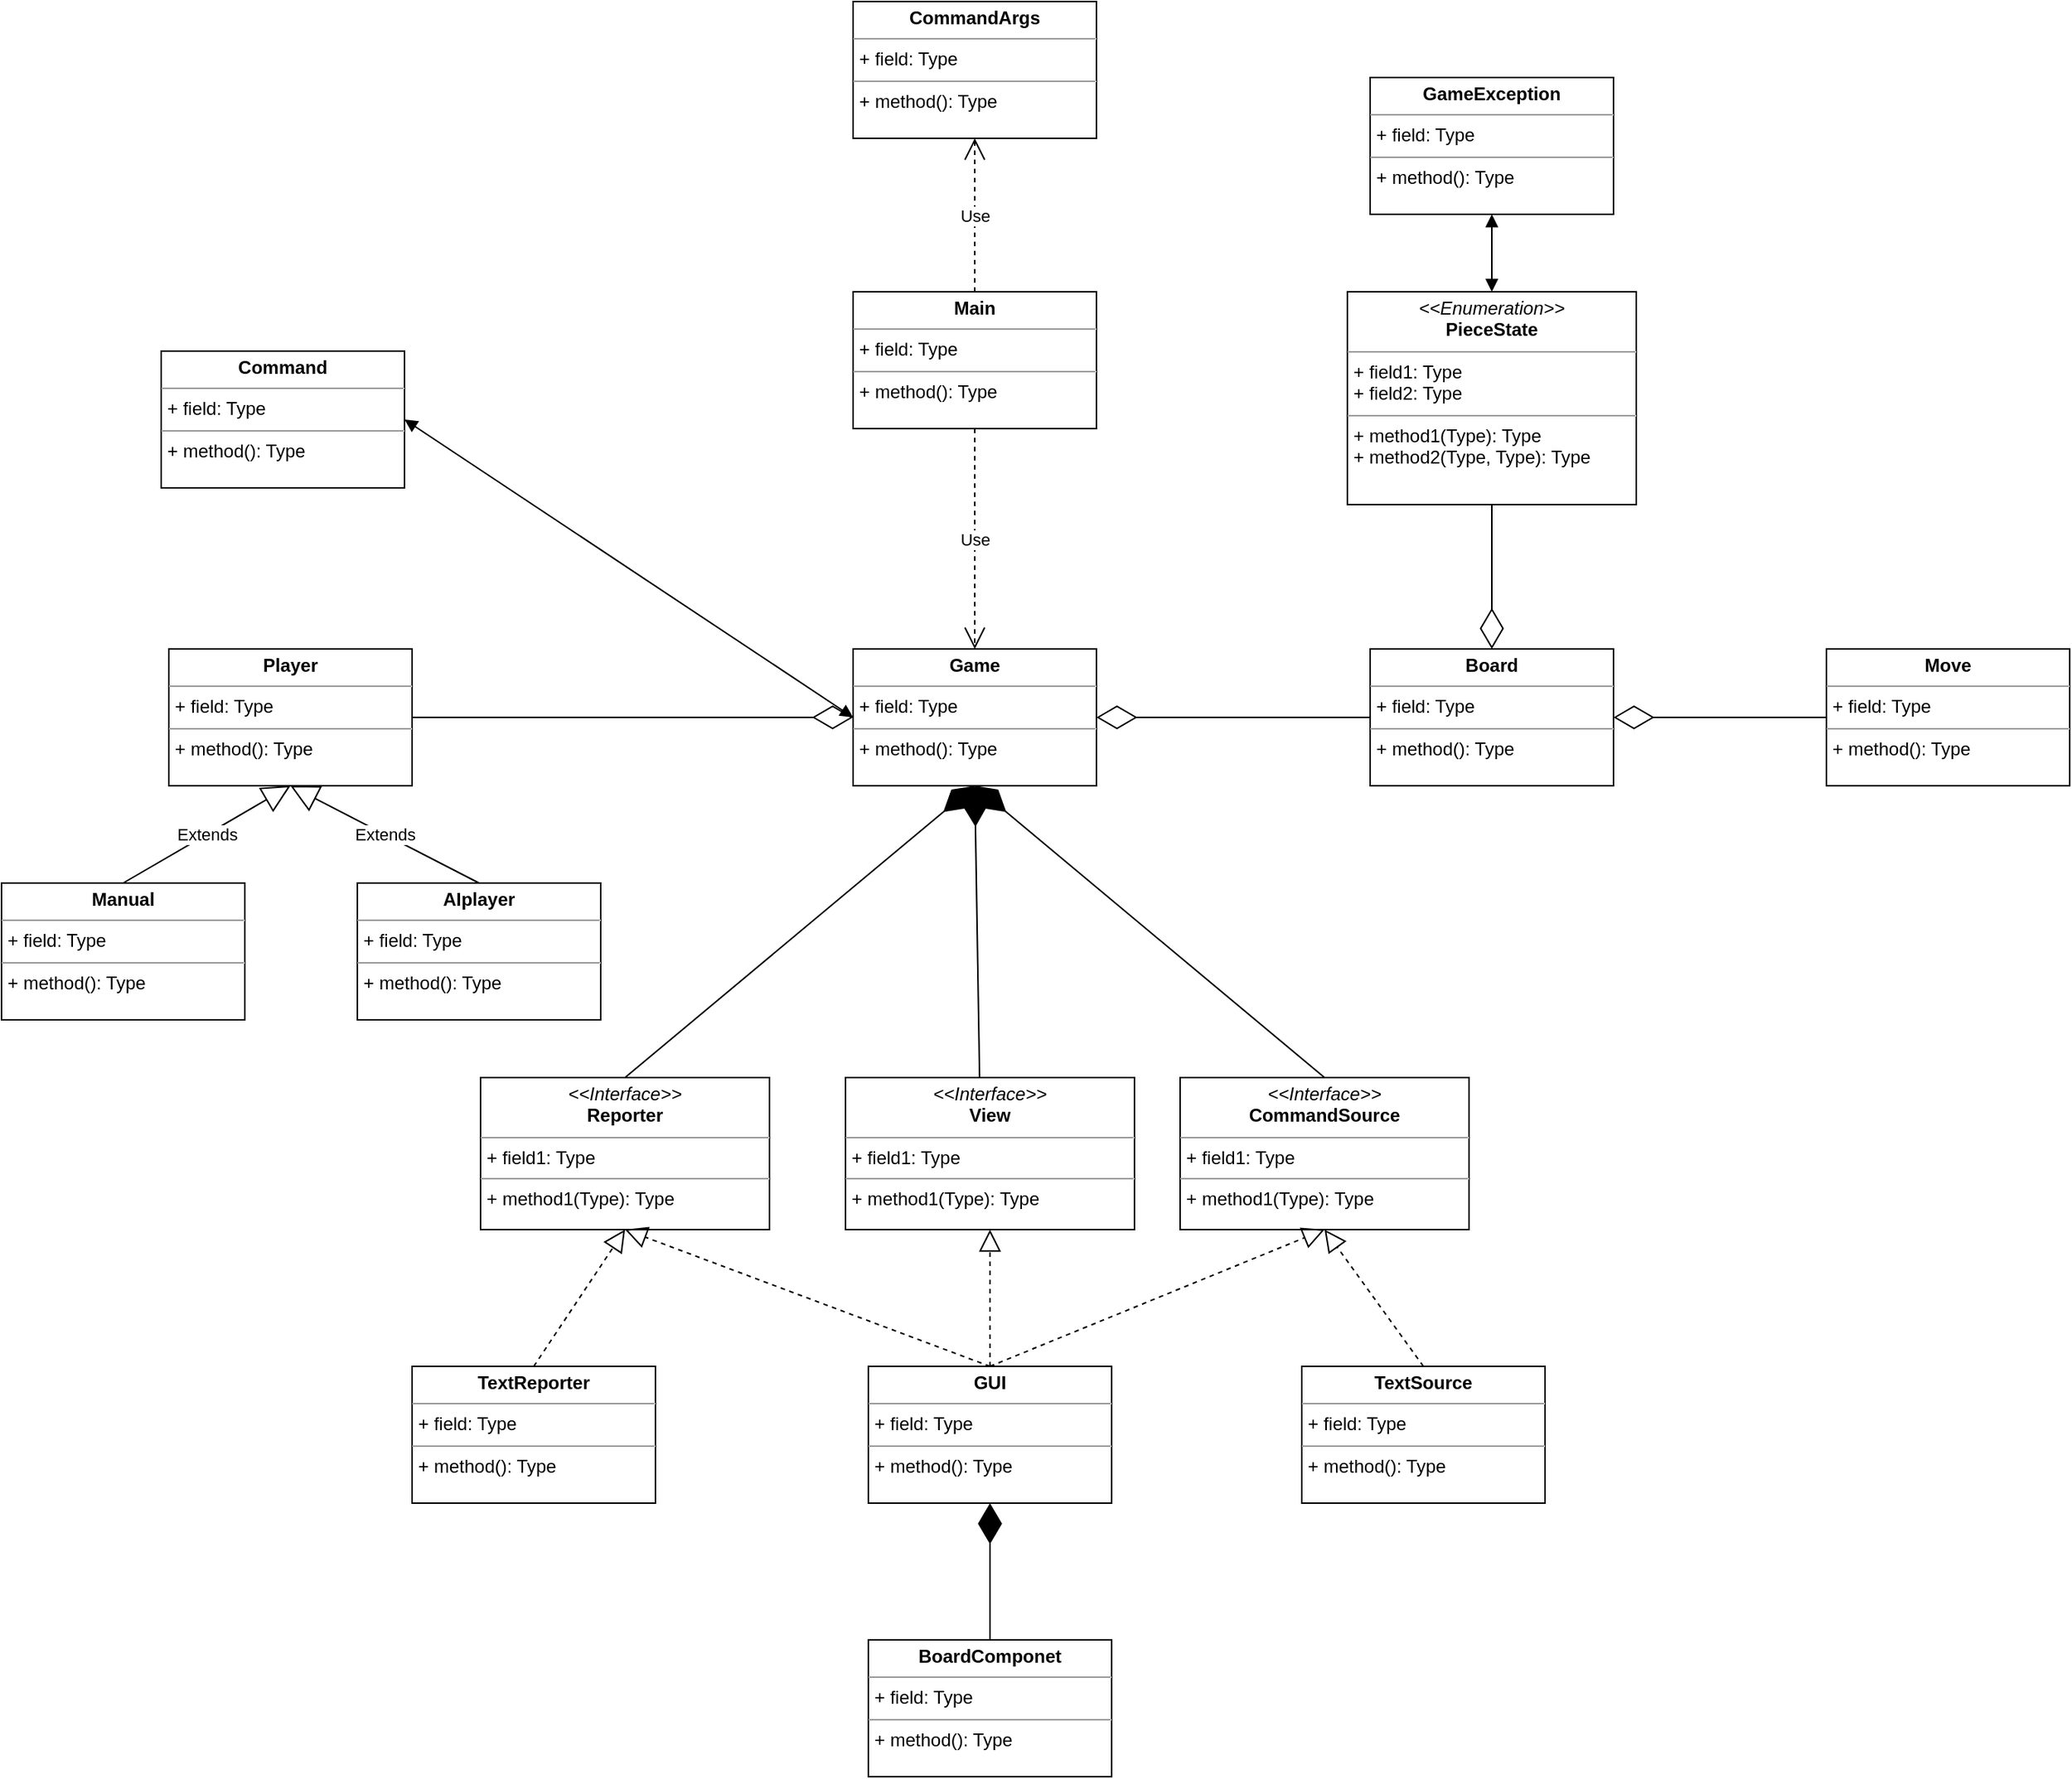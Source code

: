 <mxfile version="21.2.9" type="github">
  <diagram name="Page-1" id="OannjaR6fSQjbODMCAjz">
    <mxGraphModel dx="2577" dy="902" grid="1" gridSize="10" guides="1" tooltips="1" connect="1" arrows="1" fold="1" page="1" pageScale="1" pageWidth="827" pageHeight="1169" math="0" shadow="0">
      <root>
        <mxCell id="0" />
        <mxCell id="1" parent="0" />
        <mxCell id="ivCwcvR1RakMag-9bvLZ-1" value="&lt;p style=&quot;margin:0px;margin-top:4px;text-align:center;&quot;&gt;&lt;i&gt;&amp;lt;&amp;lt;Interface&amp;gt;&amp;gt;&lt;/i&gt;&lt;br&gt;&lt;b&gt;Reporter&lt;/b&gt;&lt;/p&gt;&lt;hr size=&quot;1&quot;&gt;&lt;p style=&quot;margin:0px;margin-left:4px;&quot;&gt;+ field1: Type&lt;br&gt;&lt;/p&gt;&lt;hr size=&quot;1&quot;&gt;&lt;p style=&quot;margin:0px;margin-left:4px;&quot;&gt;+ method1(Type): Type&lt;br&gt;&lt;/p&gt;" style="verticalAlign=top;align=left;overflow=fill;fontSize=12;fontFamily=Helvetica;html=1;whiteSpace=wrap;" parent="1" vertex="1">
          <mxGeometry x="-271" y="810" width="190" height="100" as="geometry" />
        </mxCell>
        <mxCell id="ivCwcvR1RakMag-9bvLZ-9" value="&lt;p style=&quot;margin:0px;margin-top:4px;text-align:center;&quot;&gt;&lt;i&gt;&amp;lt;&amp;lt;Enumeration&amp;gt;&amp;gt;&lt;/i&gt;&lt;br&gt;&lt;b&gt;PieceState&lt;/b&gt;&lt;/p&gt;&lt;hr size=&quot;1&quot;&gt;&lt;p style=&quot;margin:0px;margin-left:4px;&quot;&gt;+ field1: Type&lt;br&gt;+ field2: Type&lt;/p&gt;&lt;hr size=&quot;1&quot;&gt;&lt;p style=&quot;margin:0px;margin-left:4px;&quot;&gt;+ method1(Type): Type&lt;br&gt;+ method2(Type, Type): Type&lt;/p&gt;" style="verticalAlign=top;align=left;overflow=fill;fontSize=12;fontFamily=Helvetica;html=1;whiteSpace=wrap;" parent="1" vertex="1">
          <mxGeometry x="299" y="293" width="190" height="140" as="geometry" />
        </mxCell>
        <mxCell id="ivCwcvR1RakMag-9bvLZ-27" value="&lt;p style=&quot;margin:0px;margin-top:4px;text-align:center;&quot;&gt;&lt;i&gt;&amp;lt;&amp;lt;Interface&amp;gt;&amp;gt;&lt;/i&gt;&lt;br&gt;&lt;b&gt;View&lt;/b&gt;&lt;/p&gt;&lt;hr size=&quot;1&quot;&gt;&lt;p style=&quot;margin:0px;margin-left:4px;&quot;&gt;+ field1: Type&lt;br&gt;&lt;/p&gt;&lt;hr size=&quot;1&quot;&gt;&lt;p style=&quot;margin:0px;margin-left:4px;&quot;&gt;+ method1(Type): Type&lt;br&gt;&lt;/p&gt;" style="verticalAlign=top;align=left;overflow=fill;fontSize=12;fontFamily=Helvetica;html=1;whiteSpace=wrap;" parent="1" vertex="1">
          <mxGeometry x="-31" y="810" width="190" height="100" as="geometry" />
        </mxCell>
        <mxCell id="ivCwcvR1RakMag-9bvLZ-28" value="&lt;p style=&quot;margin:0px;margin-top:4px;text-align:center;&quot;&gt;&lt;i&gt;&amp;lt;&amp;lt;Interface&amp;gt;&amp;gt;&lt;/i&gt;&lt;br&gt;&lt;b&gt;CommandSource&lt;/b&gt;&lt;/p&gt;&lt;hr size=&quot;1&quot;&gt;&lt;p style=&quot;margin:0px;margin-left:4px;&quot;&gt;+ field1: Type&lt;br&gt;&lt;/p&gt;&lt;hr size=&quot;1&quot;&gt;&lt;p style=&quot;margin:0px;margin-left:4px;&quot;&gt;+ method1(Type): Type&lt;br&gt;&lt;/p&gt;" style="verticalAlign=top;align=left;overflow=fill;fontSize=12;fontFamily=Helvetica;html=1;whiteSpace=wrap;" parent="1" vertex="1">
          <mxGeometry x="189" y="810" width="190" height="100" as="geometry" />
        </mxCell>
        <mxCell id="ivCwcvR1RakMag-9bvLZ-41" value="" style="endArrow=block;dashed=1;endFill=0;endSize=12;html=1;rounded=0;entryX=0.5;entryY=1;entryDx=0;entryDy=0;exitX=0.5;exitY=0;exitDx=0;exitDy=0;" parent="1" source="ivCwcvR1RakMag-9bvLZ-73" target="ivCwcvR1RakMag-9bvLZ-28" edge="1">
          <mxGeometry width="160" relative="1" as="geometry">
            <mxPoint x="349" y="1020" as="sourcePoint" />
            <mxPoint x="139" y="1120" as="targetPoint" />
          </mxGeometry>
        </mxCell>
        <mxCell id="ivCwcvR1RakMag-9bvLZ-42" value="" style="endArrow=block;dashed=1;endFill=0;endSize=12;html=1;rounded=0;exitX=0.5;exitY=0;exitDx=0;exitDy=0;entryX=0.5;entryY=1;entryDx=0;entryDy=0;" parent="1" source="ivCwcvR1RakMag-9bvLZ-71" target="ivCwcvR1RakMag-9bvLZ-28" edge="1">
          <mxGeometry width="160" relative="1" as="geometry">
            <mxPoint x="69" y="1030" as="sourcePoint" />
            <mxPoint x="119" y="1240" as="targetPoint" />
          </mxGeometry>
        </mxCell>
        <mxCell id="ivCwcvR1RakMag-9bvLZ-43" value="Extends" style="endArrow=block;endSize=16;endFill=0;html=1;rounded=0;exitX=0.5;exitY=0;exitDx=0;exitDy=0;entryX=0.5;entryY=1;entryDx=0;entryDy=0;" parent="1" source="ivCwcvR1RakMag-9bvLZ-80" target="ivCwcvR1RakMag-9bvLZ-48" edge="1">
          <mxGeometry width="160" relative="1" as="geometry">
            <mxPoint x="-286" y="682" as="sourcePoint" />
            <mxPoint x="-396" y="672" as="targetPoint" />
          </mxGeometry>
        </mxCell>
        <mxCell id="ivCwcvR1RakMag-9bvLZ-48" value="&lt;p style=&quot;margin:0px;margin-top:4px;text-align:center;&quot;&gt;&lt;b&gt;Player&lt;/b&gt;&lt;/p&gt;&lt;hr size=&quot;1&quot;&gt;&lt;p style=&quot;margin:0px;margin-left:4px;&quot;&gt;+ field: Type&lt;/p&gt;&lt;hr size=&quot;1&quot;&gt;&lt;p style=&quot;margin:0px;margin-left:4px;&quot;&gt;+ method(): Type&lt;/p&gt;" style="verticalAlign=top;align=left;overflow=fill;fontSize=12;fontFamily=Helvetica;html=1;whiteSpace=wrap;" parent="1" vertex="1">
          <mxGeometry x="-476" y="528" width="160" height="90" as="geometry" />
        </mxCell>
        <mxCell id="ivCwcvR1RakMag-9bvLZ-49" value="Extends" style="endArrow=block;endSize=16;endFill=0;html=1;rounded=0;entryX=0.5;entryY=1;entryDx=0;entryDy=0;exitX=0.5;exitY=0;exitDx=0;exitDy=0;" parent="1" source="ivCwcvR1RakMag-9bvLZ-75" target="ivCwcvR1RakMag-9bvLZ-48" edge="1">
          <mxGeometry width="160" relative="1" as="geometry">
            <mxPoint x="-516" y="682" as="sourcePoint" />
            <mxPoint x="-46" y="652" as="targetPoint" />
          </mxGeometry>
        </mxCell>
        <mxCell id="ivCwcvR1RakMag-9bvLZ-50" value="" style="endArrow=block;dashed=1;endFill=0;endSize=12;html=1;rounded=0;entryX=0.5;entryY=1;entryDx=0;entryDy=0;exitX=0.5;exitY=0;exitDx=0;exitDy=0;" parent="1" source="ivCwcvR1RakMag-9bvLZ-70" target="ivCwcvR1RakMag-9bvLZ-1" edge="1">
          <mxGeometry width="160" relative="1" as="geometry">
            <mxPoint x="-121" y="1040" as="sourcePoint" />
            <mxPoint x="39" y="1040" as="targetPoint" />
          </mxGeometry>
        </mxCell>
        <mxCell id="ivCwcvR1RakMag-9bvLZ-51" value="" style="endArrow=block;dashed=1;endFill=0;endSize=12;html=1;rounded=0;exitX=0.5;exitY=0;exitDx=0;exitDy=0;entryX=0.5;entryY=1;entryDx=0;entryDy=0;" parent="1" source="ivCwcvR1RakMag-9bvLZ-71" target="ivCwcvR1RakMag-9bvLZ-1" edge="1">
          <mxGeometry width="160" relative="1" as="geometry">
            <mxPoint x="69" y="1030" as="sourcePoint" />
            <mxPoint x="-91" y="970" as="targetPoint" />
          </mxGeometry>
        </mxCell>
        <mxCell id="ivCwcvR1RakMag-9bvLZ-52" value="" style="endArrow=block;dashed=1;endFill=0;endSize=12;html=1;rounded=0;entryX=0.5;entryY=1;entryDx=0;entryDy=0;exitX=0.5;exitY=0;exitDx=0;exitDy=0;" parent="1" source="ivCwcvR1RakMag-9bvLZ-71" target="ivCwcvR1RakMag-9bvLZ-27" edge="1">
          <mxGeometry width="160" relative="1" as="geometry">
            <mxPoint x="69" y="1030" as="sourcePoint" />
            <mxPoint x="-61" y="910" as="targetPoint" />
          </mxGeometry>
        </mxCell>
        <mxCell id="ivCwcvR1RakMag-9bvLZ-70" value="&lt;p style=&quot;margin:0px;margin-top:4px;text-align:center;&quot;&gt;&lt;b&gt;TextReporter&lt;/b&gt;&lt;/p&gt;&lt;hr size=&quot;1&quot;&gt;&lt;p style=&quot;margin:0px;margin-left:4px;&quot;&gt;+ field: Type&lt;/p&gt;&lt;hr size=&quot;1&quot;&gt;&lt;p style=&quot;margin:0px;margin-left:4px;&quot;&gt;+ method(): Type&lt;/p&gt;" style="verticalAlign=top;align=left;overflow=fill;fontSize=12;fontFamily=Helvetica;html=1;whiteSpace=wrap;" parent="1" vertex="1">
          <mxGeometry x="-316" y="1000" width="160" height="90" as="geometry" />
        </mxCell>
        <mxCell id="ivCwcvR1RakMag-9bvLZ-71" value="&lt;p style=&quot;margin:0px;margin-top:4px;text-align:center;&quot;&gt;&lt;b&gt;GUI&lt;/b&gt;&lt;/p&gt;&lt;hr size=&quot;1&quot;&gt;&lt;p style=&quot;margin:0px;margin-left:4px;&quot;&gt;+ field: Type&lt;/p&gt;&lt;hr size=&quot;1&quot;&gt;&lt;p style=&quot;margin:0px;margin-left:4px;&quot;&gt;+ method(): Type&lt;/p&gt;" style="verticalAlign=top;align=left;overflow=fill;fontSize=12;fontFamily=Helvetica;html=1;whiteSpace=wrap;" parent="1" vertex="1">
          <mxGeometry x="-16" y="1000" width="160" height="90" as="geometry" />
        </mxCell>
        <mxCell id="ivCwcvR1RakMag-9bvLZ-73" value="&lt;p style=&quot;margin:0px;margin-top:4px;text-align:center;&quot;&gt;&lt;b&gt;TextSource&lt;/b&gt;&lt;/p&gt;&lt;hr size=&quot;1&quot;&gt;&lt;p style=&quot;margin:0px;margin-left:4px;&quot;&gt;+ field: Type&lt;/p&gt;&lt;hr size=&quot;1&quot;&gt;&lt;p style=&quot;margin:0px;margin-left:4px;&quot;&gt;+ method(): Type&lt;/p&gt;" style="verticalAlign=top;align=left;overflow=fill;fontSize=12;fontFamily=Helvetica;html=1;whiteSpace=wrap;" parent="1" vertex="1">
          <mxGeometry x="269" y="1000" width="160" height="90" as="geometry" />
        </mxCell>
        <mxCell id="ivCwcvR1RakMag-9bvLZ-74" value="&lt;p style=&quot;margin:0px;margin-top:4px;text-align:center;&quot;&gt;&lt;b&gt;GameException&lt;/b&gt;&lt;/p&gt;&lt;hr size=&quot;1&quot;&gt;&lt;p style=&quot;margin:0px;margin-left:4px;&quot;&gt;+ field: Type&lt;/p&gt;&lt;hr size=&quot;1&quot;&gt;&lt;p style=&quot;margin:0px;margin-left:4px;&quot;&gt;+ method(): Type&lt;/p&gt;" style="verticalAlign=top;align=left;overflow=fill;fontSize=12;fontFamily=Helvetica;html=1;whiteSpace=wrap;" parent="1" vertex="1">
          <mxGeometry x="314" y="152" width="160" height="90" as="geometry" />
        </mxCell>
        <mxCell id="ivCwcvR1RakMag-9bvLZ-75" value="&lt;p style=&quot;margin:0px;margin-top:4px;text-align:center;&quot;&gt;&lt;b&gt;Manual&lt;/b&gt;&lt;/p&gt;&lt;hr size=&quot;1&quot;&gt;&lt;p style=&quot;margin:0px;margin-left:4px;&quot;&gt;+ field: Type&lt;/p&gt;&lt;hr size=&quot;1&quot;&gt;&lt;p style=&quot;margin:0px;margin-left:4px;&quot;&gt;+ method(): Type&lt;/p&gt;" style="verticalAlign=top;align=left;overflow=fill;fontSize=12;fontFamily=Helvetica;html=1;whiteSpace=wrap;" parent="1" vertex="1">
          <mxGeometry x="-586" y="682" width="160" height="90" as="geometry" />
        </mxCell>
        <mxCell id="ivCwcvR1RakMag-9bvLZ-80" value="&lt;p style=&quot;margin:0px;margin-top:4px;text-align:center;&quot;&gt;&lt;b&gt;AIplayer&lt;/b&gt;&lt;/p&gt;&lt;hr size=&quot;1&quot;&gt;&lt;p style=&quot;margin:0px;margin-left:4px;&quot;&gt;+ field: Type&lt;/p&gt;&lt;hr size=&quot;1&quot;&gt;&lt;p style=&quot;margin:0px;margin-left:4px;&quot;&gt;+ method(): Type&lt;/p&gt;" style="verticalAlign=top;align=left;overflow=fill;fontSize=12;fontFamily=Helvetica;html=1;whiteSpace=wrap;" parent="1" vertex="1">
          <mxGeometry x="-352" y="682" width="160" height="90" as="geometry" />
        </mxCell>
        <mxCell id="ivCwcvR1RakMag-9bvLZ-81" value="&lt;p style=&quot;margin:0px;margin-top:4px;text-align:center;&quot;&gt;&lt;b&gt;Game&lt;/b&gt;&lt;/p&gt;&lt;hr size=&quot;1&quot;&gt;&lt;p style=&quot;margin:0px;margin-left:4px;&quot;&gt;+ field: Type&lt;/p&gt;&lt;hr size=&quot;1&quot;&gt;&lt;p style=&quot;margin:0px;margin-left:4px;&quot;&gt;+ method(): Type&lt;/p&gt;" style="verticalAlign=top;align=left;overflow=fill;fontSize=12;fontFamily=Helvetica;html=1;whiteSpace=wrap;" parent="1" vertex="1">
          <mxGeometry x="-26" y="528" width="160" height="90" as="geometry" />
        </mxCell>
        <mxCell id="ivCwcvR1RakMag-9bvLZ-90" value="&lt;p style=&quot;margin:0px;margin-top:4px;text-align:center;&quot;&gt;&lt;b&gt;Board&lt;/b&gt;&lt;/p&gt;&lt;hr size=&quot;1&quot;&gt;&lt;p style=&quot;margin:0px;margin-left:4px;&quot;&gt;+ field: Type&lt;/p&gt;&lt;hr size=&quot;1&quot;&gt;&lt;p style=&quot;margin:0px;margin-left:4px;&quot;&gt;+ method(): Type&lt;/p&gt;" style="verticalAlign=top;align=left;overflow=fill;fontSize=12;fontFamily=Helvetica;html=1;whiteSpace=wrap;" parent="1" vertex="1">
          <mxGeometry x="314" y="528" width="160" height="90" as="geometry" />
        </mxCell>
        <mxCell id="ivCwcvR1RakMag-9bvLZ-93" value="&lt;p style=&quot;margin:0px;margin-top:4px;text-align:center;&quot;&gt;&lt;b&gt;Main&lt;/b&gt;&lt;/p&gt;&lt;hr size=&quot;1&quot;&gt;&lt;p style=&quot;margin:0px;margin-left:4px;&quot;&gt;+ field: Type&lt;/p&gt;&lt;hr size=&quot;1&quot;&gt;&lt;p style=&quot;margin:0px;margin-left:4px;&quot;&gt;+ method(): Type&lt;/p&gt;" style="verticalAlign=top;align=left;overflow=fill;fontSize=12;fontFamily=Helvetica;html=1;whiteSpace=wrap;" parent="1" vertex="1">
          <mxGeometry x="-26" y="293" width="160" height="90" as="geometry" />
        </mxCell>
        <mxCell id="ivCwcvR1RakMag-9bvLZ-94" value="Use" style="endArrow=open;endSize=12;dashed=1;html=1;rounded=0;entryX=0.5;entryY=0;entryDx=0;entryDy=0;exitX=0.5;exitY=1;exitDx=0;exitDy=0;" parent="1" source="ivCwcvR1RakMag-9bvLZ-93" target="ivCwcvR1RakMag-9bvLZ-81" edge="1">
          <mxGeometry width="160" relative="1" as="geometry">
            <mxPoint x="64" y="412" as="sourcePoint" />
            <mxPoint x="204" y="492" as="targetPoint" />
          </mxGeometry>
        </mxCell>
        <mxCell id="ivCwcvR1RakMag-9bvLZ-108" value="&lt;p style=&quot;margin:0px;margin-top:4px;text-align:center;&quot;&gt;&lt;b&gt;Move&lt;/b&gt;&lt;/p&gt;&lt;hr size=&quot;1&quot;&gt;&lt;p style=&quot;margin:0px;margin-left:4px;&quot;&gt;+ field: Type&lt;/p&gt;&lt;hr size=&quot;1&quot;&gt;&lt;p style=&quot;margin:0px;margin-left:4px;&quot;&gt;+ method(): Type&lt;/p&gt;" style="verticalAlign=top;align=left;overflow=fill;fontSize=12;fontFamily=Helvetica;html=1;whiteSpace=wrap;" parent="1" vertex="1">
          <mxGeometry x="614" y="528" width="160" height="90" as="geometry" />
        </mxCell>
        <mxCell id="ivCwcvR1RakMag-9bvLZ-113" value="" style="endArrow=diamondThin;endFill=1;endSize=24;html=1;rounded=0;entryX=0.5;entryY=1;entryDx=0;entryDy=0;exitX=0.5;exitY=0;exitDx=0;exitDy=0;" parent="1" source="ivCwcvR1RakMag-9bvLZ-1" target="ivCwcvR1RakMag-9bvLZ-81" edge="1">
          <mxGeometry width="160" relative="1" as="geometry">
            <mxPoint x="-176" y="752" as="sourcePoint" />
            <mxPoint x="-16" y="752" as="targetPoint" />
          </mxGeometry>
        </mxCell>
        <mxCell id="ivCwcvR1RakMag-9bvLZ-114" value="" style="endArrow=diamondThin;endFill=1;endSize=24;html=1;rounded=0;entryX=0.5;entryY=1;entryDx=0;entryDy=0;exitX=0.464;exitY=0.003;exitDx=0;exitDy=0;exitPerimeter=0;" parent="1" source="ivCwcvR1RakMag-9bvLZ-27" target="ivCwcvR1RakMag-9bvLZ-81" edge="1">
          <mxGeometry width="160" relative="1" as="geometry">
            <mxPoint x="-176" y="752" as="sourcePoint" />
            <mxPoint x="-16" y="752" as="targetPoint" />
          </mxGeometry>
        </mxCell>
        <mxCell id="ivCwcvR1RakMag-9bvLZ-115" value="" style="endArrow=diamondThin;endFill=1;endSize=24;html=1;rounded=0;entryX=0.5;entryY=1;entryDx=0;entryDy=0;exitX=0.5;exitY=0;exitDx=0;exitDy=0;" parent="1" source="ivCwcvR1RakMag-9bvLZ-28" target="ivCwcvR1RakMag-9bvLZ-81" edge="1">
          <mxGeometry width="160" relative="1" as="geometry">
            <mxPoint x="-176" y="752" as="sourcePoint" />
            <mxPoint x="-16" y="752" as="targetPoint" />
          </mxGeometry>
        </mxCell>
        <mxCell id="ivCwcvR1RakMag-9bvLZ-118" value="&lt;p style=&quot;margin:0px;margin-top:4px;text-align:center;&quot;&gt;&lt;b&gt;CommandArgs&lt;/b&gt;&lt;/p&gt;&lt;hr size=&quot;1&quot;&gt;&lt;p style=&quot;margin:0px;margin-left:4px;&quot;&gt;+ field: Type&lt;/p&gt;&lt;hr size=&quot;1&quot;&gt;&lt;p style=&quot;margin:0px;margin-left:4px;&quot;&gt;+ method(): Type&lt;/p&gt;" style="verticalAlign=top;align=left;overflow=fill;fontSize=12;fontFamily=Helvetica;html=1;whiteSpace=wrap;" parent="1" vertex="1">
          <mxGeometry x="-26" y="102" width="160" height="90" as="geometry" />
        </mxCell>
        <mxCell id="ivCwcvR1RakMag-9bvLZ-120" value="Use" style="endArrow=open;endSize=12;dashed=1;html=1;rounded=0;entryX=0.5;entryY=1;entryDx=0;entryDy=0;exitX=0.5;exitY=0;exitDx=0;exitDy=0;" parent="1" source="ivCwcvR1RakMag-9bvLZ-93" target="ivCwcvR1RakMag-9bvLZ-118" edge="1">
          <mxGeometry width="160" relative="1" as="geometry">
            <mxPoint x="-216" y="342" as="sourcePoint" />
            <mxPoint x="-56" y="342" as="targetPoint" />
          </mxGeometry>
        </mxCell>
        <mxCell id="ivCwcvR1RakMag-9bvLZ-121" value="&lt;p style=&quot;margin:0px;margin-top:4px;text-align:center;&quot;&gt;&lt;b&gt;Command&lt;/b&gt;&lt;/p&gt;&lt;hr size=&quot;1&quot;&gt;&lt;p style=&quot;margin:0px;margin-left:4px;&quot;&gt;+ field: Type&lt;/p&gt;&lt;hr size=&quot;1&quot;&gt;&lt;p style=&quot;margin:0px;margin-left:4px;&quot;&gt;+ method(): Type&lt;/p&gt;" style="verticalAlign=top;align=left;overflow=fill;fontSize=12;fontFamily=Helvetica;html=1;whiteSpace=wrap;" parent="1" vertex="1">
          <mxGeometry x="-481" y="332" width="160" height="90" as="geometry" />
        </mxCell>
        <mxCell id="ivCwcvR1RakMag-9bvLZ-123" value="" style="endArrow=block;startArrow=block;endFill=1;startFill=1;html=1;rounded=0;entryX=0;entryY=0.5;entryDx=0;entryDy=0;exitX=1;exitY=0.5;exitDx=0;exitDy=0;" parent="1" source="ivCwcvR1RakMag-9bvLZ-121" target="ivCwcvR1RakMag-9bvLZ-81" edge="1">
          <mxGeometry width="160" relative="1" as="geometry">
            <mxPoint x="-276" y="442" as="sourcePoint" />
            <mxPoint x="-116" y="442" as="targetPoint" />
          </mxGeometry>
        </mxCell>
        <mxCell id="ivCwcvR1RakMag-9bvLZ-125" value="" style="endArrow=diamondThin;endFill=0;endSize=24;html=1;rounded=0;entryX=1;entryY=0.5;entryDx=0;entryDy=0;exitX=0;exitY=0.5;exitDx=0;exitDy=0;" parent="1" source="ivCwcvR1RakMag-9bvLZ-90" target="ivCwcvR1RakMag-9bvLZ-81" edge="1">
          <mxGeometry width="160" relative="1" as="geometry">
            <mxPoint x="14" y="552" as="sourcePoint" />
            <mxPoint x="174" y="552" as="targetPoint" />
          </mxGeometry>
        </mxCell>
        <mxCell id="ivCwcvR1RakMag-9bvLZ-126" value="" style="endArrow=diamondThin;endFill=0;endSize=24;html=1;rounded=0;entryX=0.5;entryY=0;entryDx=0;entryDy=0;exitX=0.5;exitY=1;exitDx=0;exitDy=0;" parent="1" source="ivCwcvR1RakMag-9bvLZ-9" target="ivCwcvR1RakMag-9bvLZ-90" edge="1">
          <mxGeometry width="160" relative="1" as="geometry">
            <mxPoint x="14" y="552" as="sourcePoint" />
            <mxPoint x="174" y="552" as="targetPoint" />
          </mxGeometry>
        </mxCell>
        <mxCell id="ivCwcvR1RakMag-9bvLZ-127" value="" style="endArrow=diamondThin;endFill=0;endSize=24;html=1;rounded=0;entryX=1;entryY=0.5;entryDx=0;entryDy=0;exitX=0;exitY=0.5;exitDx=0;exitDy=0;" parent="1" source="ivCwcvR1RakMag-9bvLZ-108" target="ivCwcvR1RakMag-9bvLZ-90" edge="1">
          <mxGeometry width="160" relative="1" as="geometry">
            <mxPoint x="144" y="552" as="sourcePoint" />
            <mxPoint x="304" y="552" as="targetPoint" />
          </mxGeometry>
        </mxCell>
        <mxCell id="ivCwcvR1RakMag-9bvLZ-128" value="" style="endArrow=diamondThin;endFill=0;endSize=24;html=1;rounded=0;exitX=1;exitY=0.5;exitDx=0;exitDy=0;entryX=0;entryY=0.5;entryDx=0;entryDy=0;" parent="1" source="ivCwcvR1RakMag-9bvLZ-48" target="ivCwcvR1RakMag-9bvLZ-81" edge="1">
          <mxGeometry width="160" relative="1" as="geometry">
            <mxPoint x="-96" y="612" as="sourcePoint" />
            <mxPoint x="64" y="612" as="targetPoint" />
          </mxGeometry>
        </mxCell>
        <mxCell id="ivCwcvR1RakMag-9bvLZ-129" value="" style="endArrow=block;startArrow=block;endFill=1;startFill=1;html=1;rounded=0;entryX=0.5;entryY=1;entryDx=0;entryDy=0;exitX=0.5;exitY=0;exitDx=0;exitDy=0;" parent="1" source="ivCwcvR1RakMag-9bvLZ-9" target="ivCwcvR1RakMag-9bvLZ-74" edge="1">
          <mxGeometry width="160" relative="1" as="geometry">
            <mxPoint x="14" y="312" as="sourcePoint" />
            <mxPoint x="174" y="312" as="targetPoint" />
          </mxGeometry>
        </mxCell>
        <mxCell id="bVRIXijqRYHgtLjFdO1w-13" value="&lt;p style=&quot;margin:0px;margin-top:4px;text-align:center;&quot;&gt;&lt;b&gt;BoardComponet&lt;/b&gt;&lt;/p&gt;&lt;hr size=&quot;1&quot;&gt;&lt;p style=&quot;margin:0px;margin-left:4px;&quot;&gt;+ field: Type&lt;/p&gt;&lt;hr size=&quot;1&quot;&gt;&lt;p style=&quot;margin:0px;margin-left:4px;&quot;&gt;+ method(): Type&lt;/p&gt;" style="verticalAlign=top;align=left;overflow=fill;fontSize=12;fontFamily=Helvetica;html=1;whiteSpace=wrap;" vertex="1" parent="1">
          <mxGeometry x="-16" y="1180" width="160" height="90" as="geometry" />
        </mxCell>
        <mxCell id="bVRIXijqRYHgtLjFdO1w-14" value="" style="endArrow=diamondThin;endFill=1;endSize=24;html=1;rounded=0;entryX=0.5;entryY=1;entryDx=0;entryDy=0;exitX=0.5;exitY=0;exitDx=0;exitDy=0;" edge="1" parent="1" source="bVRIXijqRYHgtLjFdO1w-13" target="ivCwcvR1RakMag-9bvLZ-71">
          <mxGeometry width="160" relative="1" as="geometry">
            <mxPoint x="-191" y="1200" as="sourcePoint" />
            <mxPoint x="-31" y="1200" as="targetPoint" />
          </mxGeometry>
        </mxCell>
      </root>
    </mxGraphModel>
  </diagram>
</mxfile>
